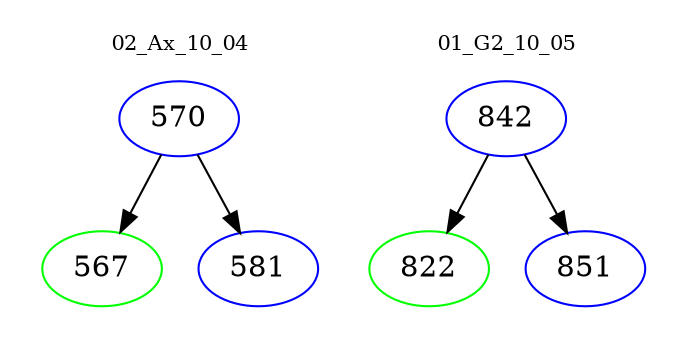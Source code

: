 digraph{
subgraph cluster_0 {
color = white
label = "02_Ax_10_04";
fontsize=10;
T0_570 [label="570", color="blue"]
T0_570 -> T0_567 [color="black"]
T0_567 [label="567", color="green"]
T0_570 -> T0_581 [color="black"]
T0_581 [label="581", color="blue"]
}
subgraph cluster_1 {
color = white
label = "01_G2_10_05";
fontsize=10;
T1_842 [label="842", color="blue"]
T1_842 -> T1_822 [color="black"]
T1_822 [label="822", color="green"]
T1_842 -> T1_851 [color="black"]
T1_851 [label="851", color="blue"]
}
}
